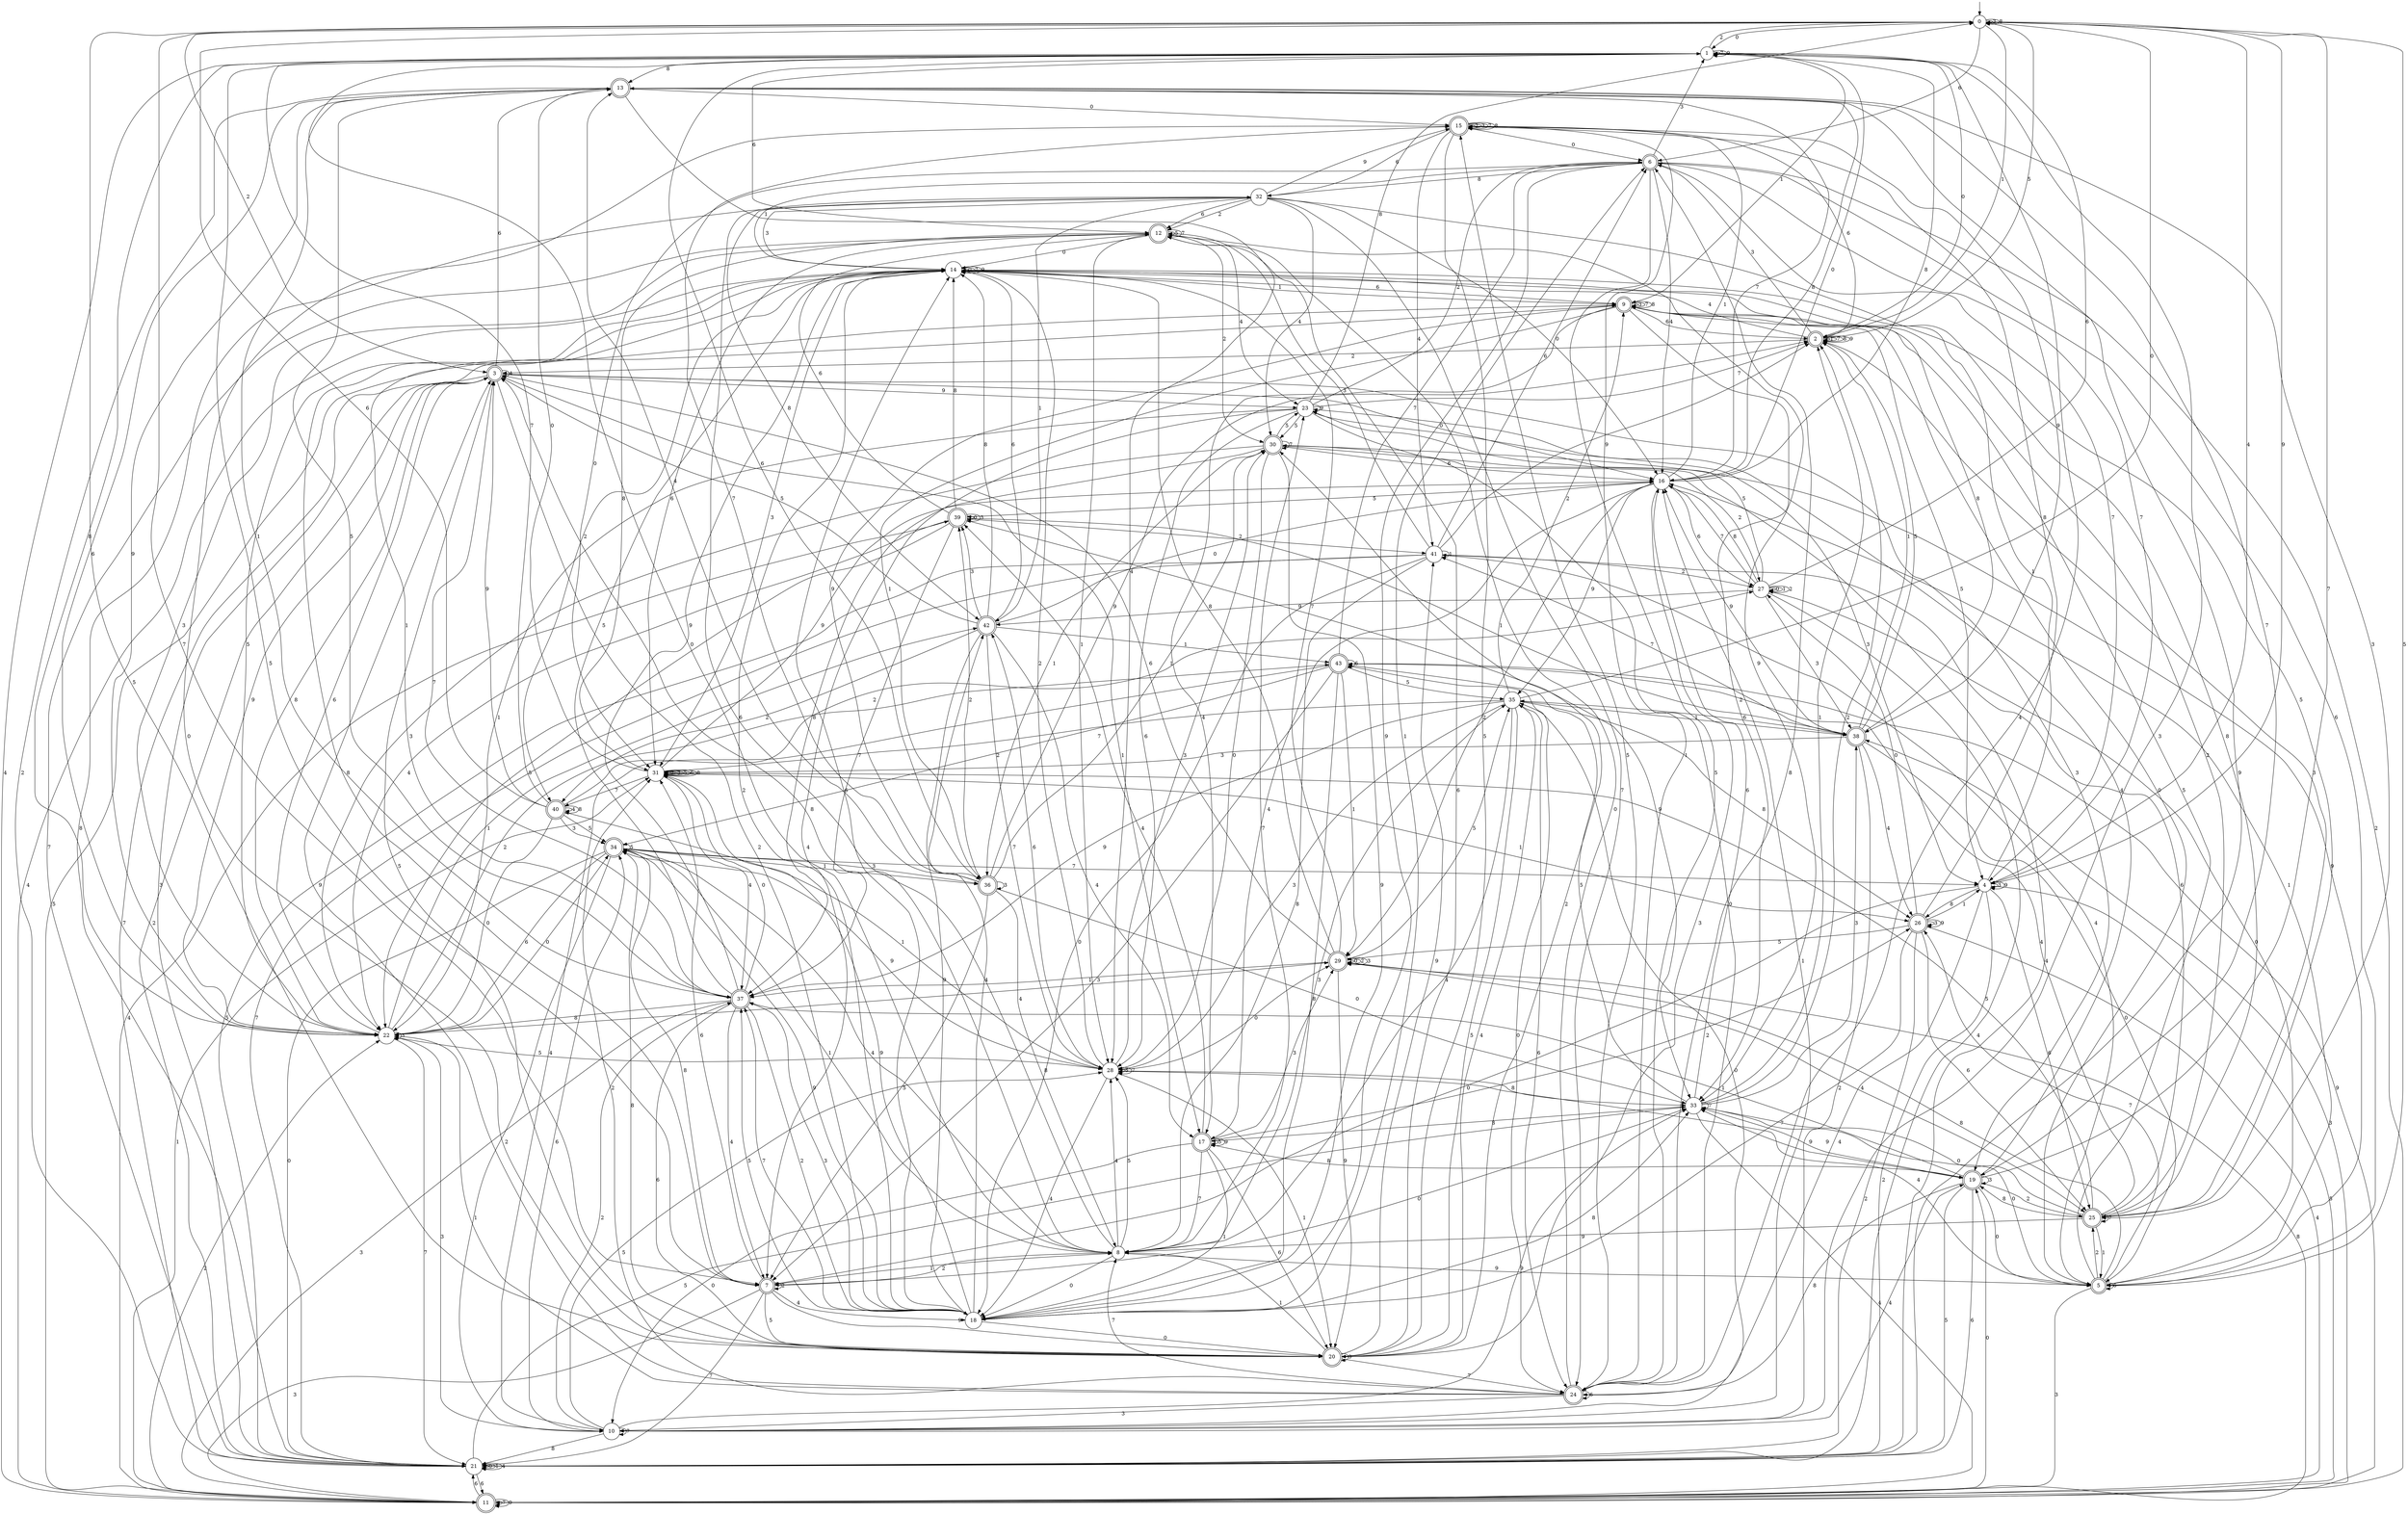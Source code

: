 digraph g {

	s0 [shape="circle" label="0"];
	s1 [shape="circle" label="1"];
	s2 [shape="doublecircle" label="2"];
	s3 [shape="doublecircle" label="3"];
	s4 [shape="circle" label="4"];
	s5 [shape="doublecircle" label="5"];
	s6 [shape="doublecircle" label="6"];
	s7 [shape="doublecircle" label="7"];
	s8 [shape="circle" label="8"];
	s9 [shape="doublecircle" label="9"];
	s10 [shape="circle" label="10"];
	s11 [shape="doublecircle" label="11"];
	s12 [shape="doublecircle" label="12"];
	s13 [shape="doublecircle" label="13"];
	s14 [shape="circle" label="14"];
	s15 [shape="doublecircle" label="15"];
	s16 [shape="circle" label="16"];
	s17 [shape="doublecircle" label="17"];
	s18 [shape="circle" label="18"];
	s19 [shape="doublecircle" label="19"];
	s20 [shape="doublecircle" label="20"];
	s21 [shape="circle" label="21"];
	s22 [shape="circle" label="22"];
	s23 [shape="circle" label="23"];
	s24 [shape="doublecircle" label="24"];
	s25 [shape="doublecircle" label="25"];
	s26 [shape="doublecircle" label="26"];
	s27 [shape="circle" label="27"];
	s28 [shape="circle" label="28"];
	s29 [shape="doublecircle" label="29"];
	s30 [shape="doublecircle" label="30"];
	s31 [shape="circle" label="31"];
	s32 [shape="circle" label="32"];
	s33 [shape="circle" label="33"];
	s34 [shape="doublecircle" label="34"];
	s35 [shape="circle" label="35"];
	s36 [shape="doublecircle" label="36"];
	s37 [shape="doublecircle" label="37"];
	s38 [shape="doublecircle" label="38"];
	s39 [shape="doublecircle" label="39"];
	s40 [shape="doublecircle" label="40"];
	s41 [shape="circle" label="41"];
	s42 [shape="doublecircle" label="42"];
	s43 [shape="doublecircle" label="43"];
	s0 -> s1 [label="0"];
	s0 -> s2 [label="1"];
	s0 -> s3 [label="2"];
	s0 -> s0 [label="3"];
	s0 -> s4 [label="4"];
	s0 -> s5 [label="5"];
	s0 -> s6 [label="6"];
	s0 -> s7 [label="7"];
	s0 -> s0 [label="8"];
	s0 -> s4 [label="9"];
	s1 -> s8 [label="0"];
	s1 -> s9 [label="1"];
	s1 -> s0 [label="2"];
	s1 -> s10 [label="3"];
	s1 -> s11 [label="4"];
	s1 -> s7 [label="5"];
	s1 -> s12 [label="6"];
	s1 -> s1 [label="7"];
	s1 -> s13 [label="8"];
	s1 -> s1 [label="9"];
	s2 -> s1 [label="0"];
	s2 -> s2 [label="1"];
	s2 -> s3 [label="2"];
	s2 -> s6 [label="3"];
	s2 -> s14 [label="4"];
	s2 -> s0 [label="5"];
	s2 -> s15 [label="6"];
	s2 -> s2 [label="7"];
	s2 -> s2 [label="8"];
	s2 -> s2 [label="9"];
	s3 -> s16 [label="0"];
	s3 -> s17 [label="1"];
	s3 -> s18 [label="2"];
	s3 -> s19 [label="3"];
	s3 -> s3 [label="4"];
	s3 -> s20 [label="5"];
	s3 -> s13 [label="6"];
	s3 -> s21 [label="7"];
	s3 -> s22 [label="8"];
	s3 -> s23 [label="9"];
	s4 -> s7 [label="0"];
	s4 -> s14 [label="1"];
	s4 -> s21 [label="2"];
	s4 -> s4 [label="3"];
	s4 -> s24 [label="4"];
	s4 -> s11 [label="5"];
	s4 -> s25 [label="6"];
	s4 -> s6 [label="7"];
	s4 -> s26 [label="8"];
	s4 -> s4 [label="9"];
	s5 -> s27 [label="0"];
	s5 -> s16 [label="1"];
	s5 -> s25 [label="2"];
	s5 -> s11 [label="3"];
	s5 -> s28 [label="4"];
	s5 -> s9 [label="5"];
	s5 -> s5 [label="6"];
	s5 -> s26 [label="7"];
	s5 -> s29 [label="8"];
	s5 -> s30 [label="9"];
	s6 -> s31 [label="0"];
	s6 -> s14 [label="1"];
	s6 -> s11 [label="2"];
	s6 -> s1 [label="3"];
	s6 -> s16 [label="4"];
	s6 -> s24 [label="5"];
	s6 -> s5 [label="6"];
	s6 -> s4 [label="7"];
	s6 -> s32 [label="8"];
	s6 -> s18 [label="9"];
	s7 -> s33 [label="0"];
	s7 -> s8 [label="1"];
	s7 -> s7 [label="2"];
	s7 -> s11 [label="3"];
	s7 -> s18 [label="4"];
	s7 -> s20 [label="5"];
	s7 -> s31 [label="6"];
	s7 -> s21 [label="7"];
	s7 -> s14 [label="8"];
	s7 -> s20 [label="9"];
	s8 -> s18 [label="0"];
	s8 -> s34 [label="1"];
	s8 -> s7 [label="2"];
	s8 -> s35 [label="3"];
	s8 -> s28 [label="4"];
	s8 -> s28 [label="5"];
	s8 -> s32 [label="6"];
	s8 -> s23 [label="7"];
	s8 -> s3 [label="8"];
	s8 -> s5 [label="9"];
	s9 -> s5 [label="0"];
	s9 -> s36 [label="1"];
	s9 -> s33 [label="2"];
	s9 -> s9 [label="3"];
	s9 -> s17 [label="4"];
	s9 -> s4 [label="5"];
	s9 -> s2 [label="6"];
	s9 -> s9 [label="7"];
	s9 -> s9 [label="8"];
	s9 -> s36 [label="9"];
	s10 -> s35 [label="0"];
	s10 -> s16 [label="1"];
	s10 -> s37 [label="2"];
	s10 -> s22 [label="3"];
	s10 -> s19 [label="4"];
	s10 -> s28 [label="5"];
	s10 -> s34 [label="6"];
	s10 -> s10 [label="7"];
	s10 -> s21 [label="8"];
	s10 -> s33 [label="9"];
	s11 -> s19 [label="0"];
	s11 -> s31 [label="1"];
	s11 -> s22 [label="2"];
	s11 -> s38 [label="3"];
	s11 -> s39 [label="4"];
	s11 -> s9 [label="5"];
	s11 -> s21 [label="6"];
	s11 -> s11 [label="7"];
	s11 -> s29 [label="8"];
	s11 -> s11 [label="9"];
	s12 -> s14 [label="0"];
	s12 -> s28 [label="1"];
	s12 -> s30 [label="2"];
	s12 -> s22 [label="3"];
	s12 -> s23 [label="4"];
	s12 -> s12 [label="5"];
	s12 -> s31 [label="6"];
	s12 -> s12 [label="7"];
	s12 -> s31 [label="8"];
	s12 -> s33 [label="9"];
	s13 -> s15 [label="0"];
	s13 -> s37 [label="1"];
	s13 -> s21 [label="2"];
	s13 -> s25 [label="3"];
	s13 -> s28 [label="4"];
	s13 -> s37 [label="5"];
	s13 -> s22 [label="6"];
	s13 -> s19 [label="7"];
	s13 -> s16 [label="8"];
	s13 -> s22 [label="9"];
	s14 -> s14 [label="0"];
	s14 -> s9 [label="1"];
	s14 -> s40 [label="2"];
	s14 -> s31 [label="3"];
	s14 -> s11 [label="4"];
	s14 -> s22 [label="5"];
	s14 -> s9 [label="6"];
	s14 -> s14 [label="7"];
	s14 -> s25 [label="8"];
	s14 -> s14 [label="9"];
	s15 -> s6 [label="0"];
	s15 -> s24 [label="1"];
	s15 -> s15 [label="2"];
	s15 -> s15 [label="3"];
	s15 -> s41 [label="4"];
	s15 -> s20 [label="5"];
	s15 -> s32 [label="6"];
	s15 -> s15 [label="7"];
	s15 -> s15 [label="8"];
	s15 -> s38 [label="9"];
	s16 -> s1 [label="0"];
	s16 -> s15 [label="1"];
	s16 -> s29 [label="2"];
	s16 -> s20 [label="3"];
	s16 -> s17 [label="4"];
	s16 -> s39 [label="5"];
	s16 -> s27 [label="6"];
	s16 -> s13 [label="7"];
	s16 -> s1 [label="8"];
	s16 -> s35 [label="9"];
	s17 -> s10 [label="0"];
	s17 -> s18 [label="1"];
	s17 -> s26 [label="2"];
	s17 -> s29 [label="3"];
	s17 -> s39 [label="4"];
	s17 -> s17 [label="5"];
	s17 -> s20 [label="6"];
	s17 -> s8 [label="7"];
	s17 -> s19 [label="8"];
	s17 -> s17 [label="9"];
	s18 -> s20 [label="0"];
	s18 -> s6 [label="1"];
	s18 -> s14 [label="2"];
	s18 -> s37 [label="3"];
	s18 -> s42 [label="4"];
	s18 -> s37 [label="5"];
	s18 -> s14 [label="6"];
	s18 -> s37 [label="7"];
	s18 -> s33 [label="8"];
	s18 -> s31 [label="9"];
	s19 -> s5 [label="0"];
	s19 -> s37 [label="1"];
	s19 -> s25 [label="2"];
	s19 -> s19 [label="3"];
	s19 -> s23 [label="4"];
	s19 -> s21 [label="5"];
	s19 -> s21 [label="6"];
	s19 -> s0 [label="7"];
	s19 -> s24 [label="8"];
	s19 -> s33 [label="9"];
	s20 -> s15 [label="0"];
	s20 -> s8 [label="1"];
	s20 -> s30 [label="2"];
	s20 -> s20 [label="3"];
	s20 -> s35 [label="4"];
	s20 -> s0 [label="5"];
	s20 -> s12 [label="6"];
	s20 -> s24 [label="7"];
	s20 -> s34 [label="8"];
	s20 -> s41 [label="9"];
	s21 -> s21 [label="0"];
	s21 -> s21 [label="1"];
	s21 -> s3 [label="2"];
	s21 -> s9 [label="3"];
	s21 -> s21 [label="4"];
	s21 -> s33 [label="5"];
	s21 -> s11 [label="6"];
	s21 -> s12 [label="7"];
	s21 -> s32 [label="8"];
	s21 -> s13 [label="9"];
	s22 -> s34 [label="0"];
	s22 -> s42 [label="1"];
	s22 -> s43 [label="2"];
	s22 -> s22 [label="3"];
	s22 -> s29 [label="4"];
	s22 -> s28 [label="5"];
	s22 -> s3 [label="6"];
	s22 -> s21 [label="7"];
	s22 -> s1 [label="8"];
	s22 -> s3 [label="9"];
	s23 -> s24 [label="0"];
	s23 -> s22 [label="1"];
	s23 -> s6 [label="2"];
	s23 -> s4 [label="3"];
	s23 -> s7 [label="4"];
	s23 -> s30 [label="5"];
	s23 -> s28 [label="6"];
	s23 -> s2 [label="7"];
	s23 -> s0 [label="8"];
	s23 -> s23 [label="9"];
	s24 -> s12 [label="0"];
	s24 -> s22 [label="1"];
	s24 -> s31 [label="2"];
	s24 -> s10 [label="3"];
	s24 -> s1 [label="4"];
	s24 -> s15 [label="5"];
	s24 -> s24 [label="6"];
	s24 -> s8 [label="7"];
	s24 -> s6 [label="8"];
	s24 -> s3 [label="9"];
	s25 -> s33 [label="0"];
	s25 -> s5 [label="1"];
	s25 -> s9 [label="2"];
	s25 -> s2 [label="3"];
	s25 -> s43 [label="4"];
	s25 -> s31 [label="5"];
	s25 -> s41 [label="6"];
	s25 -> s25 [label="7"];
	s25 -> s19 [label="8"];
	s25 -> s8 [label="9"];
	s26 -> s27 [label="0"];
	s26 -> s4 [label="1"];
	s26 -> s21 [label="2"];
	s26 -> s26 [label="3"];
	s26 -> s11 [label="4"];
	s26 -> s29 [label="5"];
	s26 -> s25 [label="6"];
	s26 -> s18 [label="7"];
	s26 -> s15 [label="8"];
	s26 -> s26 [label="9"];
	s27 -> s27 [label="0"];
	s27 -> s27 [label="1"];
	s27 -> s27 [label="2"];
	s27 -> s38 [label="3"];
	s27 -> s21 [label="4"];
	s27 -> s23 [label="5"];
	s27 -> s1 [label="6"];
	s27 -> s16 [label="7"];
	s27 -> s16 [label="8"];
	s27 -> s42 [label="9"];
	s28 -> s29 [label="0"];
	s28 -> s20 [label="1"];
	s28 -> s14 [label="2"];
	s28 -> s30 [label="3"];
	s28 -> s18 [label="4"];
	s28 -> s28 [label="5"];
	s28 -> s42 [label="6"];
	s28 -> s28 [label="7"];
	s28 -> s33 [label="8"];
	s28 -> s34 [label="9"];
	s29 -> s29 [label="0"];
	s29 -> s37 [label="1"];
	s29 -> s29 [label="2"];
	s29 -> s29 [label="3"];
	s29 -> s25 [label="4"];
	s29 -> s35 [label="5"];
	s29 -> s3 [label="6"];
	s29 -> s14 [label="7"];
	s29 -> s14 [label="8"];
	s29 -> s20 [label="9"];
	s30 -> s28 [label="0"];
	s30 -> s36 [label="1"];
	s30 -> s27 [label="2"];
	s30 -> s22 [label="3"];
	s30 -> s21 [label="4"];
	s30 -> s23 [label="5"];
	s30 -> s16 [label="6"];
	s30 -> s30 [label="7"];
	s30 -> s37 [label="8"];
	s30 -> s18 [label="9"];
	s31 -> s13 [label="0"];
	s31 -> s26 [label="1"];
	s31 -> s31 [label="2"];
	s31 -> s31 [label="3"];
	s31 -> s37 [label="4"];
	s31 -> s31 [label="5"];
	s31 -> s31 [label="6"];
	s31 -> s40 [label="7"];
	s31 -> s31 [label="8"];
	s31 -> s16 [label="9"];
	s32 -> s16 [label="0"];
	s32 -> s42 [label="1"];
	s32 -> s12 [label="2"];
	s32 -> s14 [label="3"];
	s32 -> s30 [label="4"];
	s32 -> s25 [label="5"];
	s32 -> s12 [label="6"];
	s32 -> s24 [label="7"];
	s32 -> s42 [label="8"];
	s32 -> s15 [label="9"];
	s33 -> s5 [label="0"];
	s33 -> s2 [label="1"];
	s33 -> s2 [label="2"];
	s33 -> s38 [label="3"];
	s33 -> s11 [label="4"];
	s33 -> s43 [label="5"];
	s33 -> s16 [label="6"];
	s33 -> s33 [label="7"];
	s33 -> s17 [label="8"];
	s33 -> s19 [label="9"];
	s34 -> s21 [label="0"];
	s34 -> s36 [label="1"];
	s34 -> s10 [label="2"];
	s34 -> s36 [label="3"];
	s34 -> s8 [label="4"];
	s34 -> s34 [label="5"];
	s34 -> s22 [label="6"];
	s34 -> s4 [label="7"];
	s34 -> s7 [label="8"];
	s34 -> s18 [label="9"];
	s35 -> s0 [label="0"];
	s35 -> s38 [label="1"];
	s35 -> s9 [label="2"];
	s35 -> s28 [label="3"];
	s35 -> s8 [label="4"];
	s35 -> s20 [label="5"];
	s35 -> s24 [label="6"];
	s35 -> s31 [label="7"];
	s35 -> s26 [label="8"];
	s35 -> s37 [label="9"];
	s36 -> s33 [label="0"];
	s36 -> s30 [label="1"];
	s36 -> s39 [label="2"];
	s36 -> s36 [label="3"];
	s36 -> s13 [label="4"];
	s36 -> s7 [label="5"];
	s36 -> s1 [label="6"];
	s36 -> s15 [label="7"];
	s36 -> s8 [label="8"];
	s36 -> s2 [label="9"];
	s37 -> s31 [label="0"];
	s37 -> s14 [label="1"];
	s37 -> s18 [label="2"];
	s37 -> s11 [label="3"];
	s37 -> s7 [label="4"];
	s37 -> s14 [label="5"];
	s37 -> s20 [label="6"];
	s37 -> s3 [label="7"];
	s37 -> s22 [label="8"];
	s37 -> s14 [label="9"];
	s38 -> s5 [label="0"];
	s38 -> s2 [label="1"];
	s38 -> s10 [label="2"];
	s38 -> s31 [label="3"];
	s38 -> s26 [label="4"];
	s38 -> s2 [label="5"];
	s38 -> s35 [label="6"];
	s38 -> s41 [label="7"];
	s38 -> s14 [label="8"];
	s38 -> s16 [label="9"];
	s39 -> s39 [label="0"];
	s39 -> s38 [label="1"];
	s39 -> s41 [label="2"];
	s39 -> s39 [label="3"];
	s39 -> s22 [label="4"];
	s39 -> s22 [label="5"];
	s39 -> s12 [label="6"];
	s39 -> s37 [label="7"];
	s39 -> s14 [label="8"];
	s39 -> s33 [label="9"];
	s40 -> s22 [label="0"];
	s40 -> s28 [label="1"];
	s40 -> s27 [label="2"];
	s40 -> s34 [label="3"];
	s40 -> s40 [label="4"];
	s40 -> s34 [label="5"];
	s40 -> s0 [label="6"];
	s40 -> s1 [label="7"];
	s40 -> s40 [label="8"];
	s40 -> s3 [label="9"];
	s41 -> s18 [label="0"];
	s41 -> s41 [label="1"];
	s41 -> s27 [label="2"];
	s41 -> s12 [label="3"];
	s41 -> s5 [label="4"];
	s41 -> s21 [label="5"];
	s41 -> s6 [label="6"];
	s41 -> s21 [label="7"];
	s41 -> s8 [label="8"];
	s41 -> s2 [label="9"];
	s42 -> s16 [label="0"];
	s42 -> s43 [label="1"];
	s42 -> s40 [label="2"];
	s42 -> s39 [label="3"];
	s42 -> s17 [label="4"];
	s42 -> s3 [label="5"];
	s42 -> s14 [label="6"];
	s42 -> s28 [label="7"];
	s42 -> s14 [label="8"];
	s42 -> s18 [label="9"];
	s43 -> s24 [label="0"];
	s43 -> s29 [label="1"];
	s43 -> s34 [label="2"];
	s43 -> s7 [label="3"];
	s43 -> s10 [label="4"];
	s43 -> s35 [label="5"];
	s43 -> s43 [label="6"];
	s43 -> s6 [label="7"];
	s43 -> s18 [label="8"];
	s43 -> s11 [label="9"];

__start0 [label="" shape="none" width="0" height="0"];
__start0 -> s0;

}
